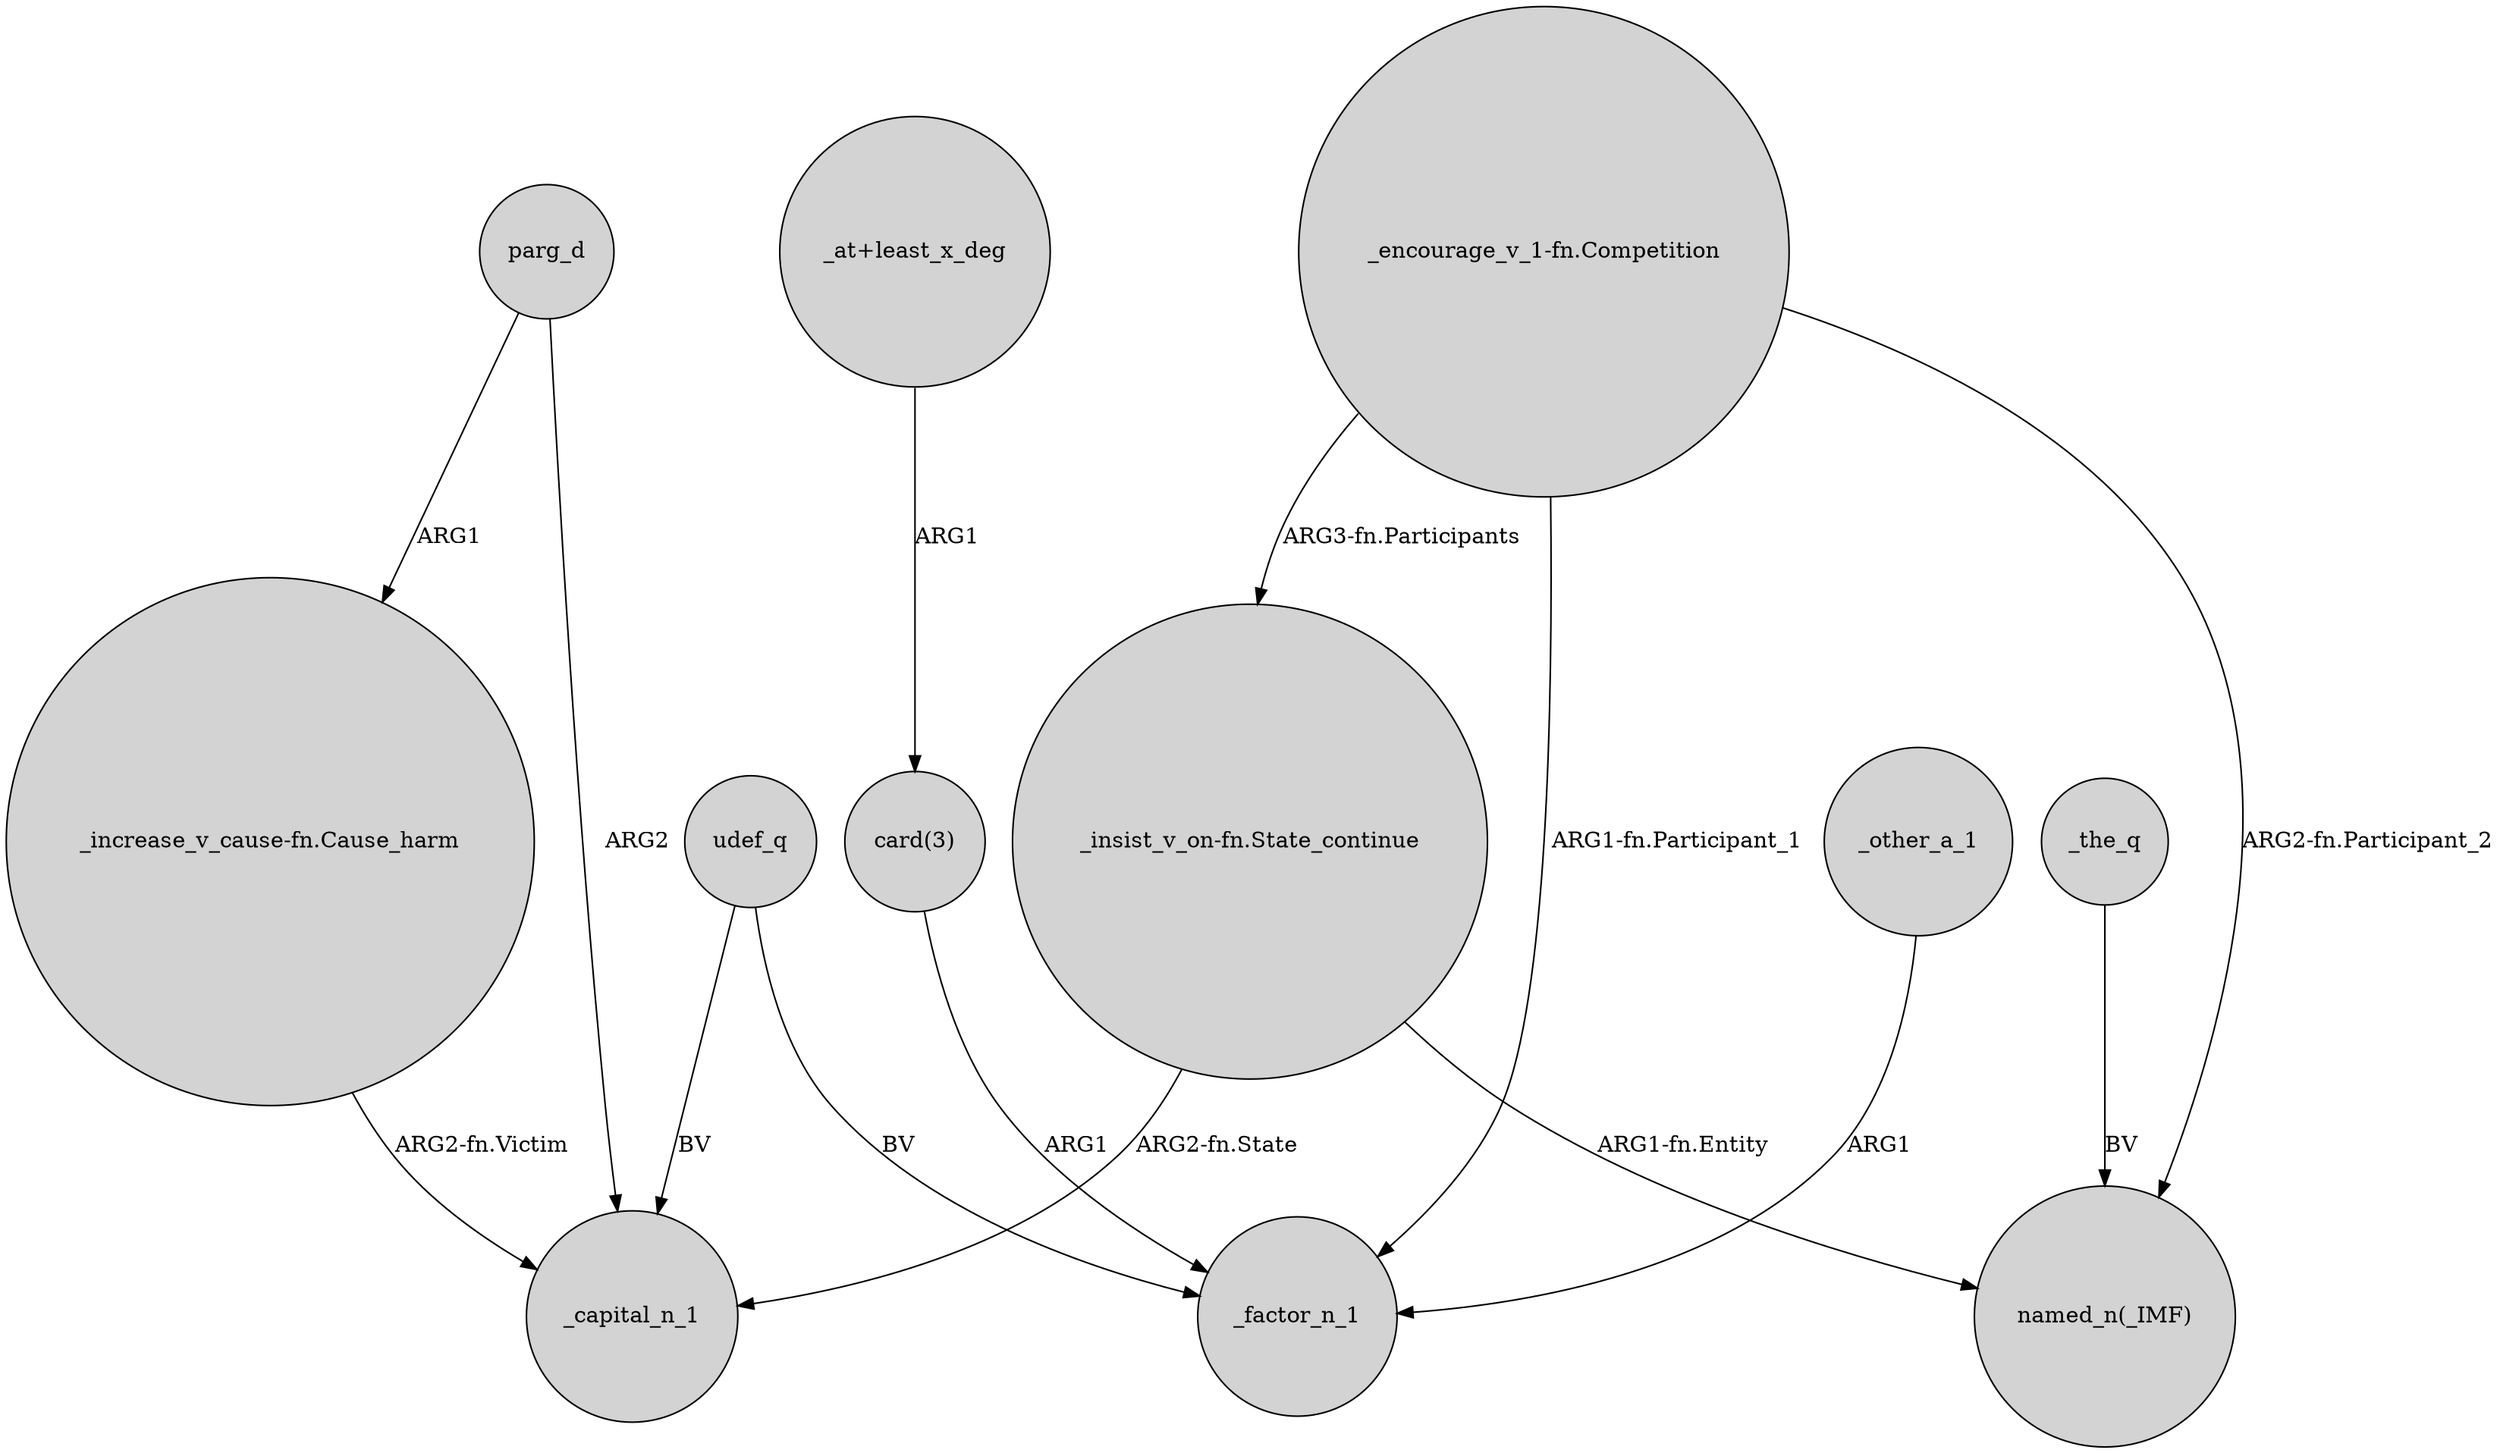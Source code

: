 digraph {
	node [shape=circle style=filled]
	"_insist_v_on-fn.State_continue" -> _capital_n_1 [label="ARG2-fn.State"]
	_other_a_1 -> _factor_n_1 [label=ARG1]
	_the_q -> "named_n(_IMF)" [label=BV]
	"card(3)" -> _factor_n_1 [label=ARG1]
	"_insist_v_on-fn.State_continue" -> "named_n(_IMF)" [label="ARG1-fn.Entity"]
	parg_d -> "_increase_v_cause-fn.Cause_harm" [label=ARG1]
	udef_q -> _factor_n_1 [label=BV]
	"_encourage_v_1-fn.Competition" -> "named_n(_IMF)" [label="ARG2-fn.Participant_2"]
	"_increase_v_cause-fn.Cause_harm" -> _capital_n_1 [label="ARG2-fn.Victim"]
	"_at+least_x_deg" -> "card(3)" [label=ARG1]
	udef_q -> _capital_n_1 [label=BV]
	"_encourage_v_1-fn.Competition" -> "_insist_v_on-fn.State_continue" [label="ARG3-fn.Participants"]
	parg_d -> _capital_n_1 [label=ARG2]
	"_encourage_v_1-fn.Competition" -> _factor_n_1 [label="ARG1-fn.Participant_1"]
}
